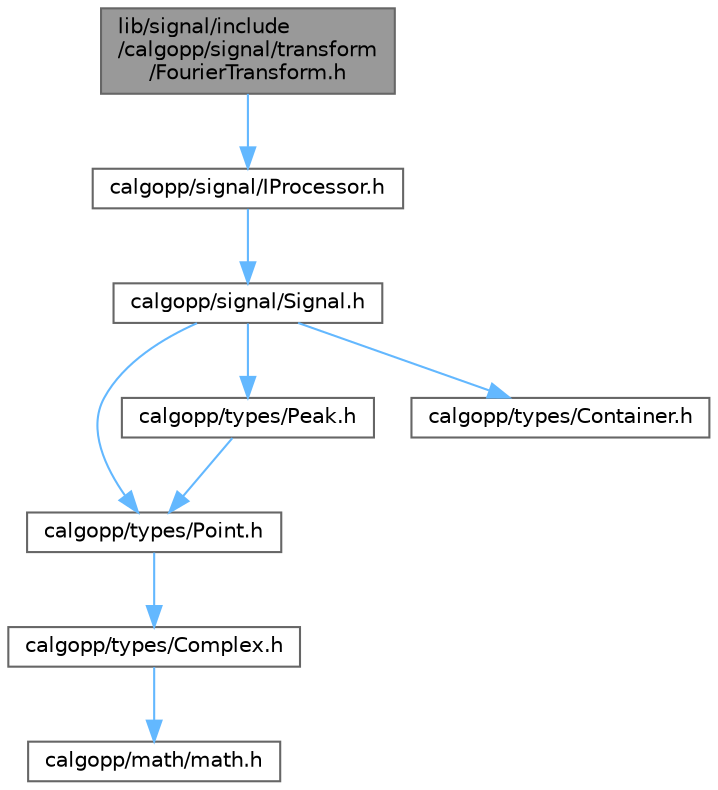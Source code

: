 digraph "lib/signal/include/calgopp/signal/transform/FourierTransform.h"
{
 // LATEX_PDF_SIZE
  bgcolor="transparent";
  edge [fontname=Helvetica,fontsize=10,labelfontname=Helvetica,labelfontsize=10];
  node [fontname=Helvetica,fontsize=10,shape=box,height=0.2,width=0.4];
  Node1 [label="lib/signal/include\l/calgopp/signal/transform\l/FourierTransform.h",height=0.2,width=0.4,color="gray40", fillcolor="grey60", style="filled", fontcolor="black",tooltip=" "];
  Node1 -> Node2 [color="steelblue1",style="solid"];
  Node2 [label="calgopp/signal/IProcessor.h",height=0.2,width=0.4,color="grey40", fillcolor="white", style="filled",URL="$IProcessor_8h.html",tooltip=" "];
  Node2 -> Node3 [color="steelblue1",style="solid"];
  Node3 [label="calgopp/signal/Signal.h",height=0.2,width=0.4,color="grey40", fillcolor="white", style="filled",URL="$Signal_8h.html",tooltip=" "];
  Node3 -> Node4 [color="steelblue1",style="solid"];
  Node4 [label="calgopp/types/Point.h",height=0.2,width=0.4,color="grey40", fillcolor="white", style="filled",URL="$Point_8h.html",tooltip=" "];
  Node4 -> Node5 [color="steelblue1",style="solid"];
  Node5 [label="calgopp/types/Complex.h",height=0.2,width=0.4,color="grey40", fillcolor="white", style="filled",URL="$Complex_8h.html",tooltip=" "];
  Node5 -> Node6 [color="steelblue1",style="solid"];
  Node6 [label="calgopp/math/math.h",height=0.2,width=0.4,color="grey40", fillcolor="white", style="filled",URL="$math_8h.html",tooltip=" "];
  Node3 -> Node7 [color="steelblue1",style="solid"];
  Node7 [label="calgopp/types/Peak.h",height=0.2,width=0.4,color="grey40", fillcolor="white", style="filled",URL="$Peak_8h.html",tooltip=" "];
  Node7 -> Node4 [color="steelblue1",style="solid"];
  Node3 -> Node8 [color="steelblue1",style="solid"];
  Node8 [label="calgopp/types/Container.h",height=0.2,width=0.4,color="grey40", fillcolor="white", style="filled",URL="$Container_8h.html",tooltip=" "];
}
